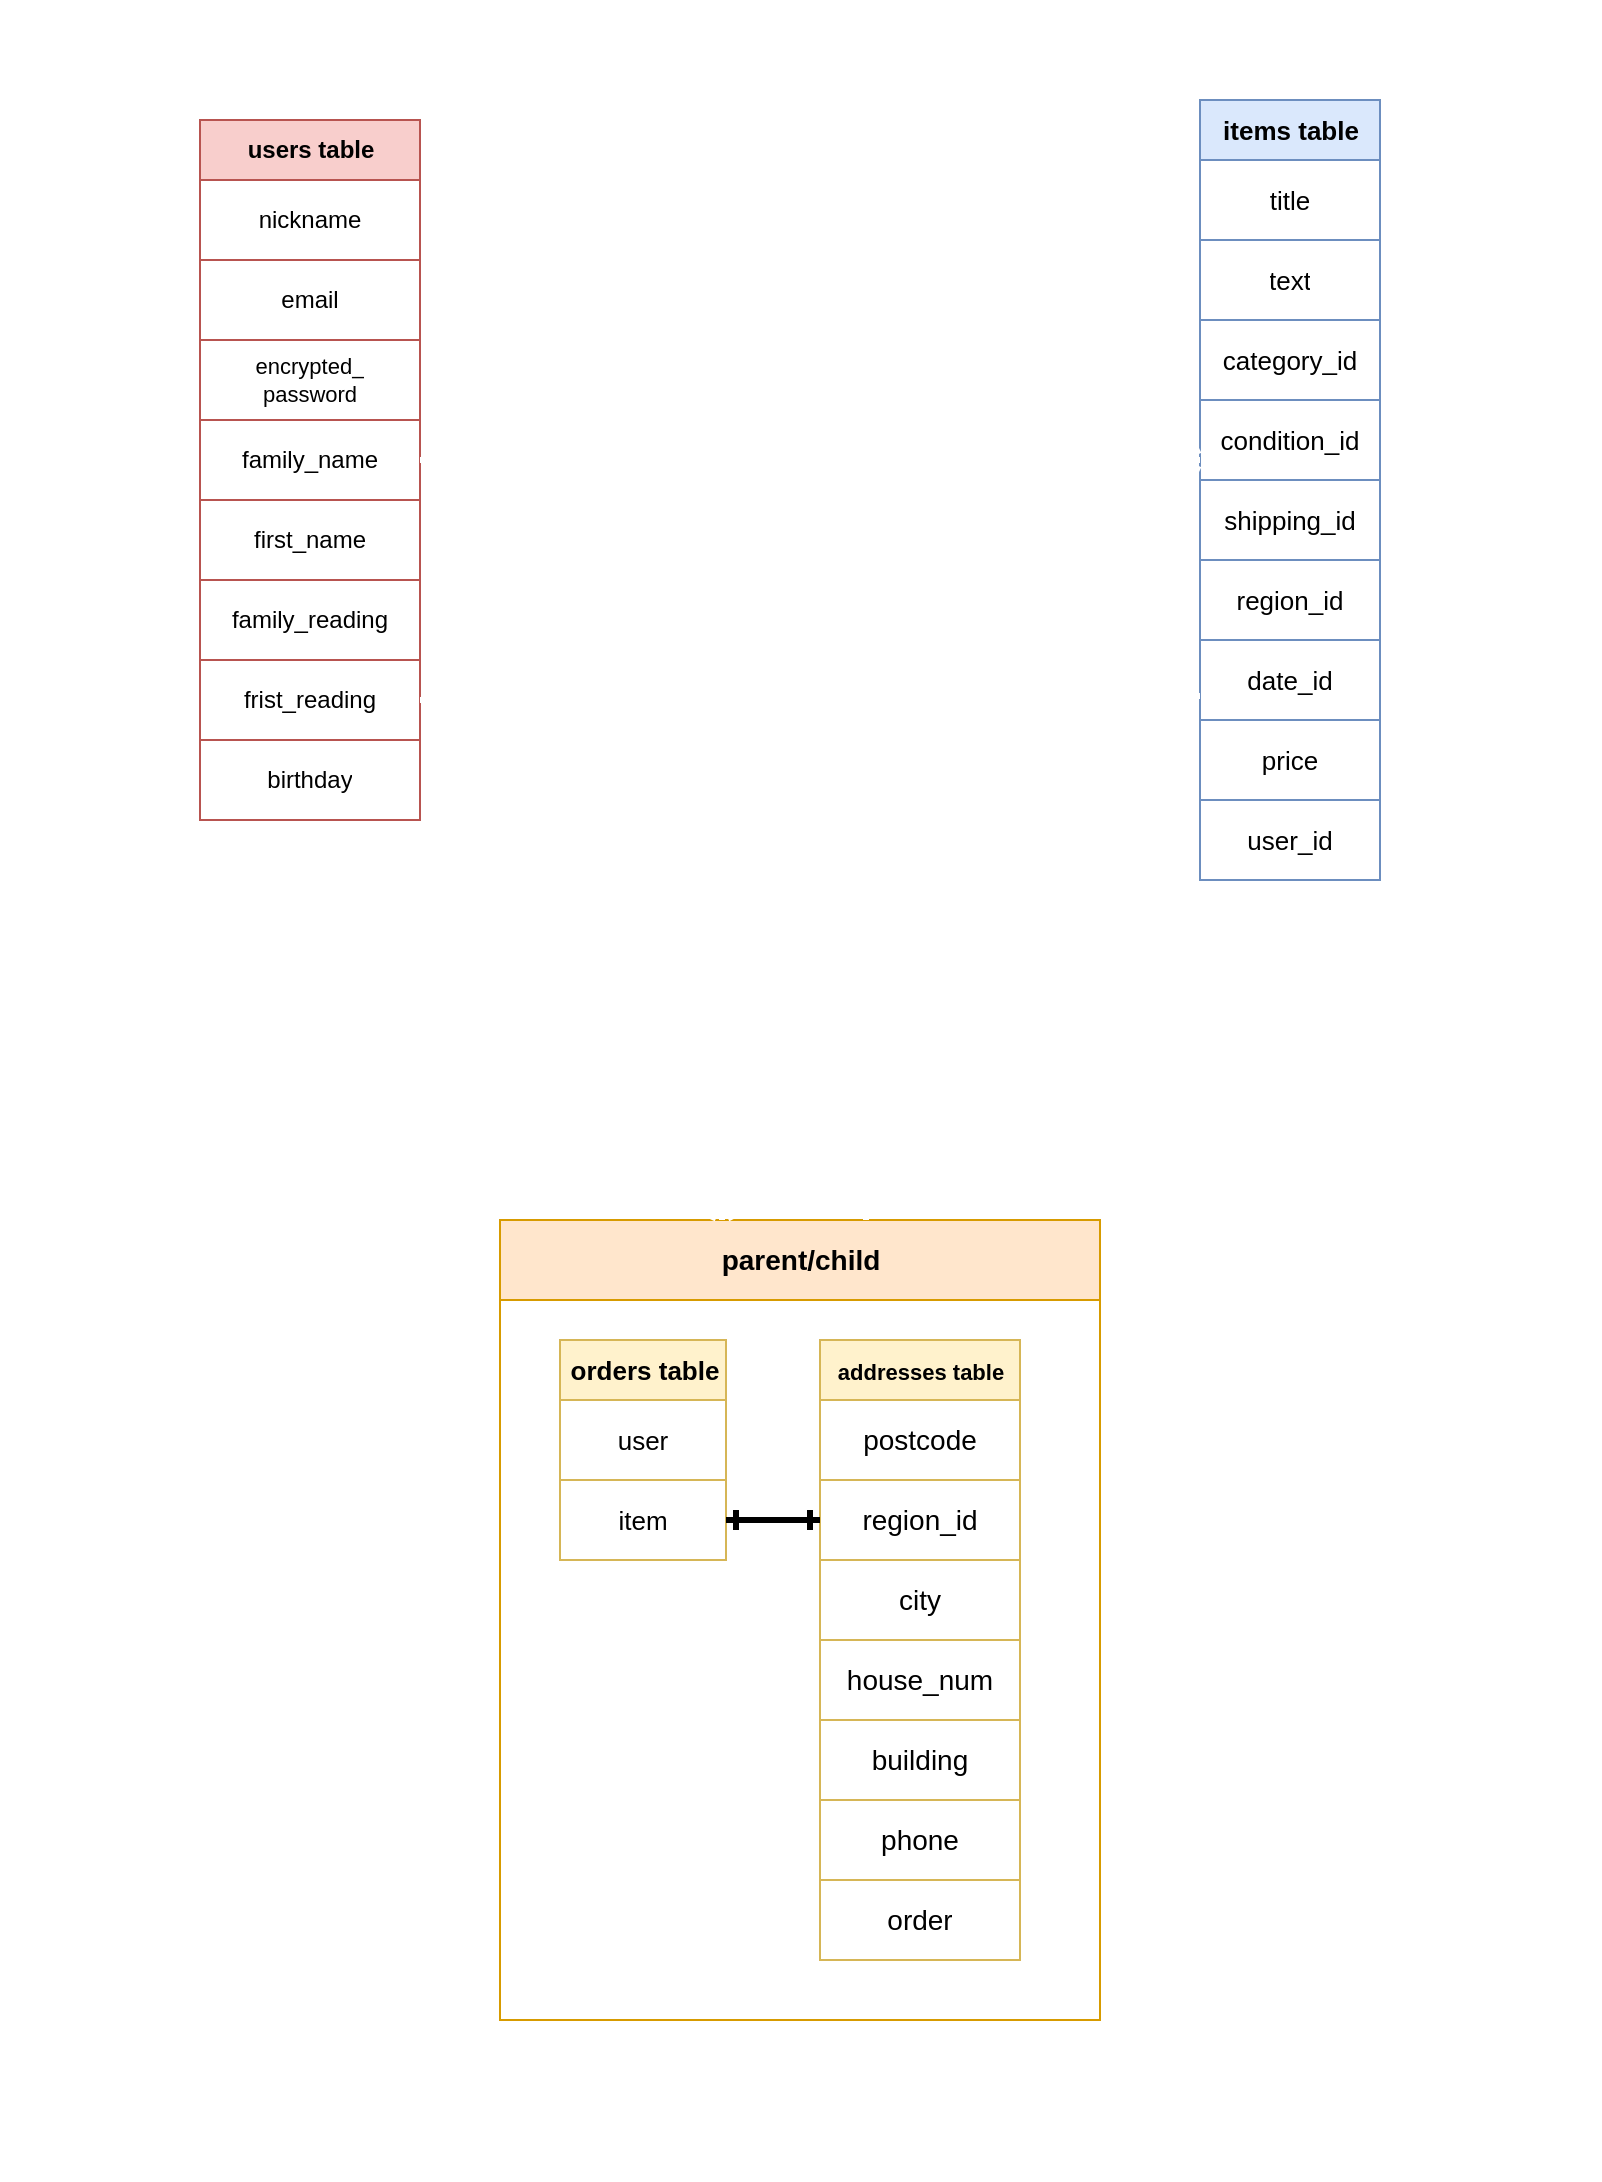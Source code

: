 <mxfile>
    <diagram id="izb3Q4Wlib8xWFPlHg1o" name="ページ1">
        <mxGraphModel dx="734" dy="569" grid="1" gridSize="10" guides="0" tooltips="1" connect="1" arrows="0" fold="1" page="1" pageScale="1" pageWidth="827" pageHeight="1169" math="0" shadow="0">
            <root>
                <mxCell id="0"/>
                <mxCell id="1" parent="0"/>
                <mxCell id="152" value="&lt;font color=&quot;#000000&quot;&gt;users table&lt;/font&gt;" style="shape=table;startSize=30;container=1;collapsible=0;childLayout=tableLayout;fontStyle=1;align=center;fillColor=#f8cecc;html=1;strokeColor=#b85450;swimlaneFillColor=default;" parent="1" vertex="1">
                    <mxGeometry x="100" y="60" width="110" height="350" as="geometry"/>
                </mxCell>
                <mxCell id="219" style="shape=tableRow;horizontal=0;startSize=0;swimlaneHead=0;swimlaneBody=0;top=0;left=0;bottom=0;right=0;collapsible=0;dropTarget=0;fillColor=none;points=[[0,0.5],[1,0.5]];portConstraint=eastwest;html=1;strokeColor=#FFCCE6;" parent="152" vertex="1">
                    <mxGeometry y="30" width="110" height="40" as="geometry"/>
                </mxCell>
                <mxCell id="220" value="nickname" style="shape=partialRectangle;html=1;whiteSpace=wrap;connectable=0;fillColor=none;top=0;left=0;bottom=0;right=0;overflow=hidden;" parent="219" vertex="1">
                    <mxGeometry width="110" height="40" as="geometry">
                        <mxRectangle width="110" height="40" as="alternateBounds"/>
                    </mxGeometry>
                </mxCell>
                <mxCell id="215" style="shape=tableRow;horizontal=0;startSize=0;swimlaneHead=0;swimlaneBody=0;top=0;left=0;bottom=0;right=0;collapsible=0;dropTarget=0;fillColor=none;points=[[0,0.5],[1,0.5]];portConstraint=eastwest;html=1;" parent="152" vertex="1">
                    <mxGeometry y="70" width="110" height="40" as="geometry"/>
                </mxCell>
                <mxCell id="216" value="email" style="shape=partialRectangle;html=1;whiteSpace=wrap;connectable=0;fillColor=none;top=0;left=0;bottom=0;right=0;overflow=hidden;" parent="215" vertex="1">
                    <mxGeometry width="110" height="40" as="geometry">
                        <mxRectangle width="110" height="40" as="alternateBounds"/>
                    </mxGeometry>
                </mxCell>
                <mxCell id="211" style="shape=tableRow;horizontal=0;startSize=0;swimlaneHead=0;swimlaneBody=0;top=0;left=0;bottom=0;right=0;collapsible=0;dropTarget=0;fillColor=none;points=[[0,0.5],[1,0.5]];portConstraint=eastwest;html=1;" parent="152" vertex="1">
                    <mxGeometry y="110" width="110" height="40" as="geometry"/>
                </mxCell>
                <mxCell id="212" value="encrypted_&lt;br style=&quot;font-size: 11px;&quot;&gt;password" style="shape=partialRectangle;html=1;whiteSpace=wrap;connectable=0;fillColor=none;top=0;left=0;bottom=0;right=0;overflow=hidden;fontSize=11;" parent="211" vertex="1">
                    <mxGeometry width="110" height="40" as="geometry">
                        <mxRectangle width="110" height="40" as="alternateBounds"/>
                    </mxGeometry>
                </mxCell>
                <mxCell id="207" style="shape=tableRow;horizontal=0;startSize=0;swimlaneHead=0;swimlaneBody=0;top=0;left=0;bottom=0;right=0;collapsible=0;dropTarget=0;fillColor=none;points=[[0,0.5],[1,0.5]];portConstraint=eastwest;html=1;" parent="152" vertex="1">
                    <mxGeometry y="150" width="110" height="40" as="geometry"/>
                </mxCell>
                <mxCell id="208" value="family_name" style="shape=partialRectangle;html=1;whiteSpace=wrap;connectable=0;fillColor=none;top=0;left=0;bottom=0;right=0;overflow=hidden;" parent="207" vertex="1">
                    <mxGeometry width="110" height="40" as="geometry">
                        <mxRectangle width="110" height="40" as="alternateBounds"/>
                    </mxGeometry>
                </mxCell>
                <mxCell id="203" style="shape=tableRow;horizontal=0;startSize=0;swimlaneHead=0;swimlaneBody=0;top=0;left=0;bottom=0;right=0;collapsible=0;dropTarget=0;fillColor=none;points=[[0,0.5],[1,0.5]];portConstraint=eastwest;html=1;" parent="152" vertex="1">
                    <mxGeometry y="190" width="110" height="40" as="geometry"/>
                </mxCell>
                <mxCell id="204" value="first_name" style="shape=partialRectangle;html=1;whiteSpace=wrap;connectable=0;fillColor=none;top=0;left=0;bottom=0;right=0;overflow=hidden;" parent="203" vertex="1">
                    <mxGeometry width="110" height="40" as="geometry">
                        <mxRectangle width="110" height="40" as="alternateBounds"/>
                    </mxGeometry>
                </mxCell>
                <mxCell id="199" style="shape=tableRow;horizontal=0;startSize=0;swimlaneHead=0;swimlaneBody=0;top=0;left=0;bottom=0;right=0;collapsible=0;dropTarget=0;fillColor=none;points=[[0,0.5],[1,0.5]];portConstraint=eastwest;html=1;" parent="152" vertex="1">
                    <mxGeometry y="230" width="110" height="40" as="geometry"/>
                </mxCell>
                <mxCell id="200" value="family_reading" style="shape=partialRectangle;html=1;whiteSpace=wrap;connectable=0;fillColor=none;top=0;left=0;bottom=0;right=0;overflow=hidden;" parent="199" vertex="1">
                    <mxGeometry width="110" height="40" as="geometry">
                        <mxRectangle width="110" height="40" as="alternateBounds"/>
                    </mxGeometry>
                </mxCell>
                <mxCell id="153" value="" style="shape=tableRow;horizontal=0;startSize=0;swimlaneHead=0;swimlaneBody=0;top=0;left=0;bottom=0;right=0;collapsible=0;dropTarget=0;fillColor=none;points=[[0,0.5],[1,0.5]];portConstraint=eastwest;html=1;" parent="152" vertex="1">
                    <mxGeometry y="270" width="110" height="40" as="geometry"/>
                </mxCell>
                <mxCell id="154" value="frist_reading" style="shape=partialRectangle;html=1;whiteSpace=wrap;connectable=0;fillColor=none;top=0;left=0;bottom=0;right=0;overflow=hidden;" parent="153" vertex="1">
                    <mxGeometry width="110" height="40" as="geometry">
                        <mxRectangle width="110" height="40" as="alternateBounds"/>
                    </mxGeometry>
                </mxCell>
                <mxCell id="157" value="" style="shape=tableRow;horizontal=0;startSize=0;swimlaneHead=0;swimlaneBody=0;top=0;left=0;bottom=0;right=0;collapsible=0;dropTarget=0;fillColor=none;points=[[0,0.5],[1,0.5]];portConstraint=eastwest;html=1;" parent="152" vertex="1">
                    <mxGeometry y="310" width="110" height="40" as="geometry"/>
                </mxCell>
                <mxCell id="158" value="birthday" style="shape=partialRectangle;html=1;whiteSpace=wrap;connectable=0;fillColor=none;top=0;left=0;bottom=0;right=0;overflow=hidden;" parent="157" vertex="1">
                    <mxGeometry width="110" height="40" as="geometry">
                        <mxRectangle width="110" height="40" as="alternateBounds"/>
                    </mxGeometry>
                </mxCell>
                <mxCell id="239" value="&lt;font color=&quot;#000000&quot;&gt;items table&lt;/font&gt;" style="shape=table;startSize=30;container=1;collapsible=0;childLayout=tableLayout;fontStyle=1;align=center;strokeColor=#6c8ebf;fontSize=13;fillColor=#dae8fc;html=1;swimlaneFillColor=default;" parent="1" vertex="1">
                    <mxGeometry x="600" y="50" width="90" height="390" as="geometry"/>
                </mxCell>
                <mxCell id="244" value="" style="shape=tableRow;horizontal=0;startSize=0;swimlaneHead=0;swimlaneBody=0;top=0;left=0;bottom=0;right=0;collapsible=0;dropTarget=0;fillColor=none;points=[[0,0.5],[1,0.5]];portConstraint=eastwest;strokeColor=#FFFFFF;fontSize=13;html=1;" parent="239" vertex="1">
                    <mxGeometry y="30" width="90" height="40" as="geometry"/>
                </mxCell>
                <mxCell id="245" value="title" style="shape=partialRectangle;html=1;whiteSpace=wrap;connectable=0;fillColor=none;top=0;left=0;bottom=0;right=0;overflow=hidden;strokeColor=#FFFFFF;fontSize=13;" parent="244" vertex="1">
                    <mxGeometry width="90" height="40" as="geometry">
                        <mxRectangle width="90" height="40" as="alternateBounds"/>
                    </mxGeometry>
                </mxCell>
                <mxCell id="252" style="shape=tableRow;horizontal=0;startSize=0;swimlaneHead=0;swimlaneBody=0;top=0;left=0;bottom=0;right=0;collapsible=0;dropTarget=0;fillColor=none;points=[[0,0.5],[1,0.5]];portConstraint=eastwest;strokeColor=#FFFFFF;fontSize=13;html=1;" parent="239" vertex="1">
                    <mxGeometry y="70" width="90" height="40" as="geometry"/>
                </mxCell>
                <mxCell id="253" value="text" style="shape=partialRectangle;html=1;whiteSpace=wrap;connectable=0;fillColor=none;top=0;left=0;bottom=0;right=0;overflow=hidden;strokeColor=#FFFFFF;fontSize=13;" parent="252" vertex="1">
                    <mxGeometry width="90" height="40" as="geometry">
                        <mxRectangle width="90" height="40" as="alternateBounds"/>
                    </mxGeometry>
                </mxCell>
                <mxCell id="256" style="shape=tableRow;horizontal=0;startSize=0;swimlaneHead=0;swimlaneBody=0;top=0;left=0;bottom=0;right=0;collapsible=0;dropTarget=0;fillColor=none;points=[[0,0.5],[1,0.5]];portConstraint=eastwest;strokeColor=#FFFFFF;fontSize=13;html=1;" parent="239" vertex="1">
                    <mxGeometry y="110" width="90" height="40" as="geometry"/>
                </mxCell>
                <mxCell id="257" value="category_id" style="shape=partialRectangle;html=1;whiteSpace=wrap;connectable=0;fillColor=none;top=0;left=0;bottom=0;right=0;overflow=hidden;strokeColor=#FFFFFF;fontSize=13;" parent="256" vertex="1">
                    <mxGeometry width="90" height="40" as="geometry">
                        <mxRectangle width="90" height="40" as="alternateBounds"/>
                    </mxGeometry>
                </mxCell>
                <mxCell id="399" style="shape=tableRow;horizontal=0;startSize=0;swimlaneHead=0;swimlaneBody=0;top=0;left=0;bottom=0;right=0;collapsible=0;dropTarget=0;fillColor=none;points=[[0,0.5],[1,0.5]];portConstraint=eastwest;strokeColor=#FFFFFF;fontSize=13;html=1;" parent="239" vertex="1">
                    <mxGeometry y="150" width="90" height="40" as="geometry"/>
                </mxCell>
                <mxCell id="400" value="condition_id" style="shape=partialRectangle;html=1;whiteSpace=wrap;connectable=0;fillColor=none;top=0;left=0;bottom=0;right=0;overflow=hidden;strokeColor=#FFFFFF;fontSize=13;" parent="399" vertex="1">
                    <mxGeometry width="90" height="40" as="geometry">
                        <mxRectangle width="90" height="40" as="alternateBounds"/>
                    </mxGeometry>
                </mxCell>
                <mxCell id="264" style="shape=tableRow;horizontal=0;startSize=0;swimlaneHead=0;swimlaneBody=0;top=0;left=0;bottom=0;right=0;collapsible=0;dropTarget=0;fillColor=none;points=[[0,0.5],[1,0.5]];portConstraint=eastwest;strokeColor=#FFFFFF;fontSize=13;html=1;" parent="239" vertex="1">
                    <mxGeometry y="190" width="90" height="40" as="geometry"/>
                </mxCell>
                <mxCell id="265" value="shipping_id" style="shape=partialRectangle;html=1;whiteSpace=wrap;connectable=0;fillColor=none;top=0;left=0;bottom=0;right=0;overflow=hidden;strokeColor=#FFFFFF;fontSize=13;" parent="264" vertex="1">
                    <mxGeometry width="90" height="40" as="geometry">
                        <mxRectangle width="90" height="40" as="alternateBounds"/>
                    </mxGeometry>
                </mxCell>
                <mxCell id="268" style="shape=tableRow;horizontal=0;startSize=0;swimlaneHead=0;swimlaneBody=0;top=0;left=0;bottom=0;right=0;collapsible=0;dropTarget=0;fillColor=none;points=[[0,0.5],[1,0.5]];portConstraint=eastwest;strokeColor=#FFFFFF;fontSize=13;html=1;" parent="239" vertex="1">
                    <mxGeometry y="230" width="90" height="40" as="geometry"/>
                </mxCell>
                <mxCell id="269" value="region_id" style="shape=partialRectangle;html=1;whiteSpace=wrap;connectable=0;fillColor=none;top=0;left=0;bottom=0;right=0;overflow=hidden;strokeColor=#FFFFFF;fontSize=13;" parent="268" vertex="1">
                    <mxGeometry width="90" height="40" as="geometry">
                        <mxRectangle width="90" height="40" as="alternateBounds"/>
                    </mxGeometry>
                </mxCell>
                <mxCell id="272" style="shape=tableRow;horizontal=0;startSize=0;swimlaneHead=0;swimlaneBody=0;top=0;left=0;bottom=0;right=0;collapsible=0;dropTarget=0;fillColor=none;points=[[0,0.5],[1,0.5]];portConstraint=eastwest;strokeColor=#FFFFFF;fontSize=13;html=1;" parent="239" vertex="1">
                    <mxGeometry y="270" width="90" height="40" as="geometry"/>
                </mxCell>
                <mxCell id="273" value="date_id" style="shape=partialRectangle;html=1;whiteSpace=wrap;connectable=0;fillColor=none;top=0;left=0;bottom=0;right=0;overflow=hidden;strokeColor=#FFFFFF;fontSize=13;" parent="272" vertex="1">
                    <mxGeometry width="90" height="40" as="geometry">
                        <mxRectangle width="90" height="40" as="alternateBounds"/>
                    </mxGeometry>
                </mxCell>
                <mxCell id="276" style="shape=tableRow;horizontal=0;startSize=0;swimlaneHead=0;swimlaneBody=0;top=0;left=0;bottom=0;right=0;collapsible=0;dropTarget=0;fillColor=none;points=[[0,0.5],[1,0.5]];portConstraint=eastwest;strokeColor=#FFFFFF;fontSize=13;html=1;" parent="239" vertex="1">
                    <mxGeometry y="310" width="90" height="40" as="geometry"/>
                </mxCell>
                <mxCell id="277" value="price" style="shape=partialRectangle;html=1;whiteSpace=wrap;connectable=0;fillColor=none;top=0;left=0;bottom=0;right=0;overflow=hidden;strokeColor=#FFFFFF;fontSize=13;" parent="276" vertex="1">
                    <mxGeometry width="90" height="40" as="geometry">
                        <mxRectangle width="90" height="40" as="alternateBounds"/>
                    </mxGeometry>
                </mxCell>
                <mxCell id="337" style="shape=tableRow;horizontal=0;startSize=0;swimlaneHead=0;swimlaneBody=0;top=0;left=0;bottom=0;right=0;collapsible=0;dropTarget=0;fillColor=none;points=[[0,0.5],[1,0.5]];portConstraint=eastwest;strokeColor=#FFFFFF;fontSize=13;html=1;" parent="239" vertex="1">
                    <mxGeometry y="350" width="90" height="40" as="geometry"/>
                </mxCell>
                <mxCell id="338" value="user_id" style="shape=partialRectangle;html=1;whiteSpace=wrap;connectable=0;fillColor=none;top=0;left=0;bottom=0;right=0;overflow=hidden;strokeColor=#FFFFFF;fontSize=13;" parent="337" vertex="1">
                    <mxGeometry width="90" height="40" as="geometry">
                        <mxRectangle width="90" height="40" as="alternateBounds"/>
                    </mxGeometry>
                </mxCell>
                <mxCell id="341" value="&lt;font color=&quot;#000000&quot;&gt;parent/child&lt;/font&gt;" style="swimlane;labelBackgroundColor=none;fillStyle=solid;fontSize=14;fillColor=#ffe6cc;html=1;startSize=40;strokeColor=#d79b00;swimlaneFillColor=default;" parent="1" vertex="1">
                    <mxGeometry x="250" y="610" width="300" height="400" as="geometry"/>
                </mxCell>
                <mxCell id="303" value="&lt;font color=&quot;#000000&quot;&gt;orders table&lt;/font&gt;" style="shape=table;startSize=30;container=1;collapsible=0;childLayout=tableLayout;fontStyle=1;align=center;strokeColor=#d6b656;fontSize=13;fillColor=#fff2cc;html=1;swimlaneFillColor=default;" parent="341" vertex="1">
                    <mxGeometry x="30" y="60" width="83" height="110" as="geometry"/>
                </mxCell>
                <mxCell id="316" style="shape=tableRow;horizontal=0;startSize=0;swimlaneHead=0;swimlaneBody=0;top=0;left=0;bottom=0;right=0;collapsible=0;dropTarget=0;fillColor=none;points=[[0,0.5],[1,0.5]];portConstraint=eastwest;strokeColor=#FFFFFF;fontSize=13;html=1;" parent="303" vertex="1">
                    <mxGeometry y="30" width="83" height="40" as="geometry"/>
                </mxCell>
                <mxCell id="317" value="user" style="shape=partialRectangle;html=1;whiteSpace=wrap;connectable=0;fillColor=none;top=0;left=0;bottom=0;right=0;overflow=hidden;strokeColor=#FFFFFF;fontSize=13;swimlaneFillColor=none;" parent="316" vertex="1">
                    <mxGeometry width="83" height="40" as="geometry">
                        <mxRectangle width="83" height="40" as="alternateBounds"/>
                    </mxGeometry>
                </mxCell>
                <mxCell id="329" style="shape=tableRow;horizontal=0;startSize=0;swimlaneHead=0;swimlaneBody=0;top=0;left=0;bottom=0;right=0;collapsible=0;dropTarget=0;fillColor=none;points=[[0,0.5],[1,0.5]];portConstraint=eastwest;strokeColor=#FFFFFF;fontSize=13;html=1;swimlaneFillColor=#333333;" parent="303" vertex="1">
                    <mxGeometry y="70" width="83" height="40" as="geometry"/>
                </mxCell>
                <mxCell id="330" value="item" style="shape=partialRectangle;html=1;whiteSpace=wrap;connectable=0;fillColor=none;top=0;left=0;bottom=0;right=0;overflow=hidden;strokeColor=#FFFFFF;fontSize=13;" parent="329" vertex="1">
                    <mxGeometry width="83" height="40" as="geometry">
                        <mxRectangle width="83" height="40" as="alternateBounds"/>
                    </mxGeometry>
                </mxCell>
                <mxCell id="342" value="&lt;font style=&quot;font-size: 11px;&quot; color=&quot;#000000&quot;&gt;addresses table&lt;/font&gt;" style="shape=table;startSize=30;container=1;collapsible=0;childLayout=tableLayout;fontStyle=1;align=center;labelBackgroundColor=none;fillStyle=solid;strokeColor=#d6b656;fontSize=14;fillColor=#fff2cc;html=1;swimlaneFillColor=default;" parent="341" vertex="1">
                    <mxGeometry x="160" y="60" width="100" height="310" as="geometry"/>
                </mxCell>
                <mxCell id="347" value="" style="shape=tableRow;horizontal=0;startSize=0;swimlaneHead=0;swimlaneBody=0;top=0;left=0;bottom=0;right=0;collapsible=0;dropTarget=0;fillColor=none;points=[[0,0.5],[1,0.5]];portConstraint=eastwest;labelBackgroundColor=none;fillStyle=solid;strokeColor=#F0F0F0;fontSize=14;html=1;" parent="342" vertex="1">
                    <mxGeometry y="30" width="100" height="40" as="geometry"/>
                </mxCell>
                <mxCell id="348" value="postcode" style="shape=partialRectangle;html=1;whiteSpace=wrap;connectable=0;fillColor=none;top=0;left=0;bottom=0;right=0;overflow=hidden;labelBackgroundColor=none;fillStyle=solid;strokeColor=#F0F0F0;fontSize=14;" parent="347" vertex="1">
                    <mxGeometry width="100" height="40" as="geometry">
                        <mxRectangle width="100" height="40" as="alternateBounds"/>
                    </mxGeometry>
                </mxCell>
                <mxCell id="351" value="" style="shape=tableRow;horizontal=0;startSize=0;swimlaneHead=0;swimlaneBody=0;top=0;left=0;bottom=0;right=0;collapsible=0;dropTarget=0;fillColor=none;points=[[0,0.5],[1,0.5]];portConstraint=eastwest;labelBackgroundColor=none;fillStyle=solid;strokeColor=#F0F0F0;fontSize=14;html=1;" parent="342" vertex="1">
                    <mxGeometry y="70" width="100" height="40" as="geometry"/>
                </mxCell>
                <mxCell id="352" value="region_id" style="shape=partialRectangle;html=1;whiteSpace=wrap;connectable=0;fillColor=none;top=0;left=0;bottom=0;right=0;overflow=hidden;labelBackgroundColor=none;fillStyle=solid;strokeColor=#F0F0F0;fontSize=14;" parent="351" vertex="1">
                    <mxGeometry width="100" height="40" as="geometry">
                        <mxRectangle width="100" height="40" as="alternateBounds"/>
                    </mxGeometry>
                </mxCell>
                <mxCell id="375" style="shape=tableRow;horizontal=0;startSize=0;swimlaneHead=0;swimlaneBody=0;top=0;left=0;bottom=0;right=0;collapsible=0;dropTarget=0;fillColor=none;points=[[0,0.5],[1,0.5]];portConstraint=eastwest;labelBackgroundColor=none;fillStyle=solid;strokeColor=#F0F0F0;fontSize=14;html=1;" parent="342" vertex="1">
                    <mxGeometry y="110" width="100" height="40" as="geometry"/>
                </mxCell>
                <mxCell id="376" value="city" style="shape=partialRectangle;html=1;whiteSpace=wrap;connectable=0;fillColor=none;top=0;left=0;bottom=0;right=0;overflow=hidden;labelBackgroundColor=none;fillStyle=solid;strokeColor=#F0F0F0;fontSize=14;" parent="375" vertex="1">
                    <mxGeometry width="100" height="40" as="geometry">
                        <mxRectangle width="100" height="40" as="alternateBounds"/>
                    </mxGeometry>
                </mxCell>
                <mxCell id="371" style="shape=tableRow;horizontal=0;startSize=0;swimlaneHead=0;swimlaneBody=0;top=0;left=0;bottom=0;right=0;collapsible=0;dropTarget=0;fillColor=none;points=[[0,0.5],[1,0.5]];portConstraint=eastwest;labelBackgroundColor=none;fillStyle=solid;strokeColor=#F0F0F0;fontSize=14;html=1;" parent="342" vertex="1">
                    <mxGeometry y="150" width="100" height="40" as="geometry"/>
                </mxCell>
                <mxCell id="372" value="house_num" style="shape=partialRectangle;html=1;whiteSpace=wrap;connectable=0;fillColor=none;top=0;left=0;bottom=0;right=0;overflow=hidden;labelBackgroundColor=none;fillStyle=solid;strokeColor=#F0F0F0;fontSize=14;" parent="371" vertex="1">
                    <mxGeometry width="100" height="40" as="geometry">
                        <mxRectangle width="100" height="40" as="alternateBounds"/>
                    </mxGeometry>
                </mxCell>
                <mxCell id="367" style="shape=tableRow;horizontal=0;startSize=0;swimlaneHead=0;swimlaneBody=0;top=0;left=0;bottom=0;right=0;collapsible=0;dropTarget=0;fillColor=none;points=[[0,0.5],[1,0.5]];portConstraint=eastwest;labelBackgroundColor=none;fillStyle=solid;strokeColor=#F0F0F0;fontSize=14;html=1;" parent="342" vertex="1">
                    <mxGeometry y="190" width="100" height="40" as="geometry"/>
                </mxCell>
                <mxCell id="368" value="building" style="shape=partialRectangle;html=1;whiteSpace=wrap;connectable=0;fillColor=none;top=0;left=0;bottom=0;right=0;overflow=hidden;labelBackgroundColor=none;fillStyle=solid;strokeColor=#F0F0F0;fontSize=14;" parent="367" vertex="1">
                    <mxGeometry width="100" height="40" as="geometry">
                        <mxRectangle width="100" height="40" as="alternateBounds"/>
                    </mxGeometry>
                </mxCell>
                <mxCell id="363" style="shape=tableRow;horizontal=0;startSize=0;swimlaneHead=0;swimlaneBody=0;top=0;left=0;bottom=0;right=0;collapsible=0;dropTarget=0;fillColor=none;points=[[0,0.5],[1,0.5]];portConstraint=eastwest;labelBackgroundColor=none;fillStyle=solid;strokeColor=#F0F0F0;fontSize=14;html=1;" parent="342" vertex="1">
                    <mxGeometry y="230" width="100" height="40" as="geometry"/>
                </mxCell>
                <mxCell id="364" value="phone" style="shape=partialRectangle;html=1;whiteSpace=wrap;connectable=0;fillColor=none;top=0;left=0;bottom=0;right=0;overflow=hidden;labelBackgroundColor=none;fillStyle=solid;strokeColor=#F0F0F0;fontSize=14;" parent="363" vertex="1">
                    <mxGeometry width="100" height="40" as="geometry">
                        <mxRectangle width="100" height="40" as="alternateBounds"/>
                    </mxGeometry>
                </mxCell>
                <mxCell id="359" style="shape=tableRow;horizontal=0;startSize=0;swimlaneHead=0;swimlaneBody=0;top=0;left=0;bottom=0;right=0;collapsible=0;dropTarget=0;fillColor=none;points=[[0,0.5],[1,0.5]];portConstraint=eastwest;labelBackgroundColor=none;fillStyle=solid;strokeColor=#F0F0F0;fontSize=14;html=1;" parent="342" vertex="1">
                    <mxGeometry y="270" width="100" height="40" as="geometry"/>
                </mxCell>
                <mxCell id="360" value="order" style="shape=partialRectangle;html=1;whiteSpace=wrap;connectable=0;fillColor=none;top=0;left=0;bottom=0;right=0;overflow=hidden;labelBackgroundColor=none;fillStyle=solid;strokeColor=#F0F0F0;fontSize=14;" parent="359" vertex="1">
                    <mxGeometry width="100" height="40" as="geometry">
                        <mxRectangle width="100" height="40" as="alternateBounds"/>
                    </mxGeometry>
                </mxCell>
                <mxCell id="412" style="edgeStyle=none;html=1;exitX=1;exitY=0.5;exitDx=0;exitDy=0;entryX=0;entryY=0.5;entryDx=0;entryDy=0;fontSize=13;fontColor=#000000;startArrow=ERone;startFill=0;endArrow=ERone;endFill=0;strokeWidth=3;" parent="341" source="329" target="351" edge="1">
                    <mxGeometry relative="1" as="geometry"/>
                </mxCell>
                <mxCell id="410" value="" style="rounded=0;whiteSpace=wrap;html=1;labelBackgroundColor=none;fillStyle=solid;strokeColor=none;fontSize=13;fontColor=#000000;fillColor=none;" parent="1" vertex="1">
                    <mxGeometry width="40" height="40" as="geometry"/>
                </mxCell>
                <mxCell id="411" value="" style="rounded=0;whiteSpace=wrap;html=1;labelBackgroundColor=none;fillStyle=solid;strokeColor=none;fontSize=13;fontColor=#000000;fillColor=none;" parent="1" vertex="1">
                    <mxGeometry x="680" y="1030" width="120" height="60" as="geometry"/>
                </mxCell>
                <mxCell id="413" style="edgeStyle=none;html=1;exitX=1;exitY=0.5;exitDx=0;exitDy=0;fontSize=13;fontColor=#000000;startArrow=ERone;startFill=0;endArrow=ERoneToMany;endFill=0;strokeWidth=3;strokeColor=#FFFFFF;" parent="1" source="207" edge="1">
                    <mxGeometry relative="1" as="geometry">
                        <mxPoint x="600" y="230" as="targetPoint"/>
                    </mxGeometry>
                </mxCell>
                <mxCell id="414" style="edgeStyle=none;html=1;exitX=1;exitY=0.5;exitDx=0;exitDy=0;entryX=0.37;entryY=0;entryDx=0;entryDy=0;entryPerimeter=0;fontSize=13;fontColor=#000000;startArrow=ERone;startFill=0;endArrow=ERoneToMany;endFill=0;strokeColor=#FFFFFF;jumpSize=6;fontStyle=1;strokeWidth=3;" parent="1" source="153" target="341" edge="1">
                    <mxGeometry relative="1" as="geometry">
                        <Array as="points">
                            <mxPoint x="360" y="350"/>
                        </Array>
                    </mxGeometry>
                </mxCell>
                <mxCell id="415" style="edgeStyle=none;html=1;exitX=0;exitY=0.7;exitDx=0;exitDy=0;fontSize=13;fontColor=#000000;startArrow=ERone;startFill=0;endArrow=ERone;endFill=0;exitPerimeter=0;strokeWidth=3;strokeColor=#FFFFFF;" parent="1" source="272" edge="1">
                    <mxGeometry relative="1" as="geometry">
                        <mxPoint x="433" y="610" as="targetPoint"/>
                        <Array as="points">
                            <mxPoint x="433" y="350"/>
                        </Array>
                    </mxGeometry>
                </mxCell>
            </root>
        </mxGraphModel>
    </diagram>
</mxfile>